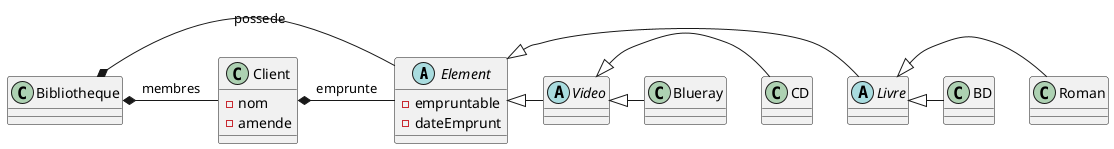 @startuml
abstract class Element{
-empruntable
-dateEmprunt
}
abstract class Livre

abstract class Video

class Roman
class BD

class CD
Class Blueray

Element <|- Livre
Element <|- Video


Video <|- CD
Video <|- Blueray

Livre <|- Roman
Livre <|- BD

class Bibliotheque

class Client{
-nom
-amende
}

Bibliotheque *- Element : possede

Bibliotheque *- Client : membres

Client *- Element : emprunte

@enduml
